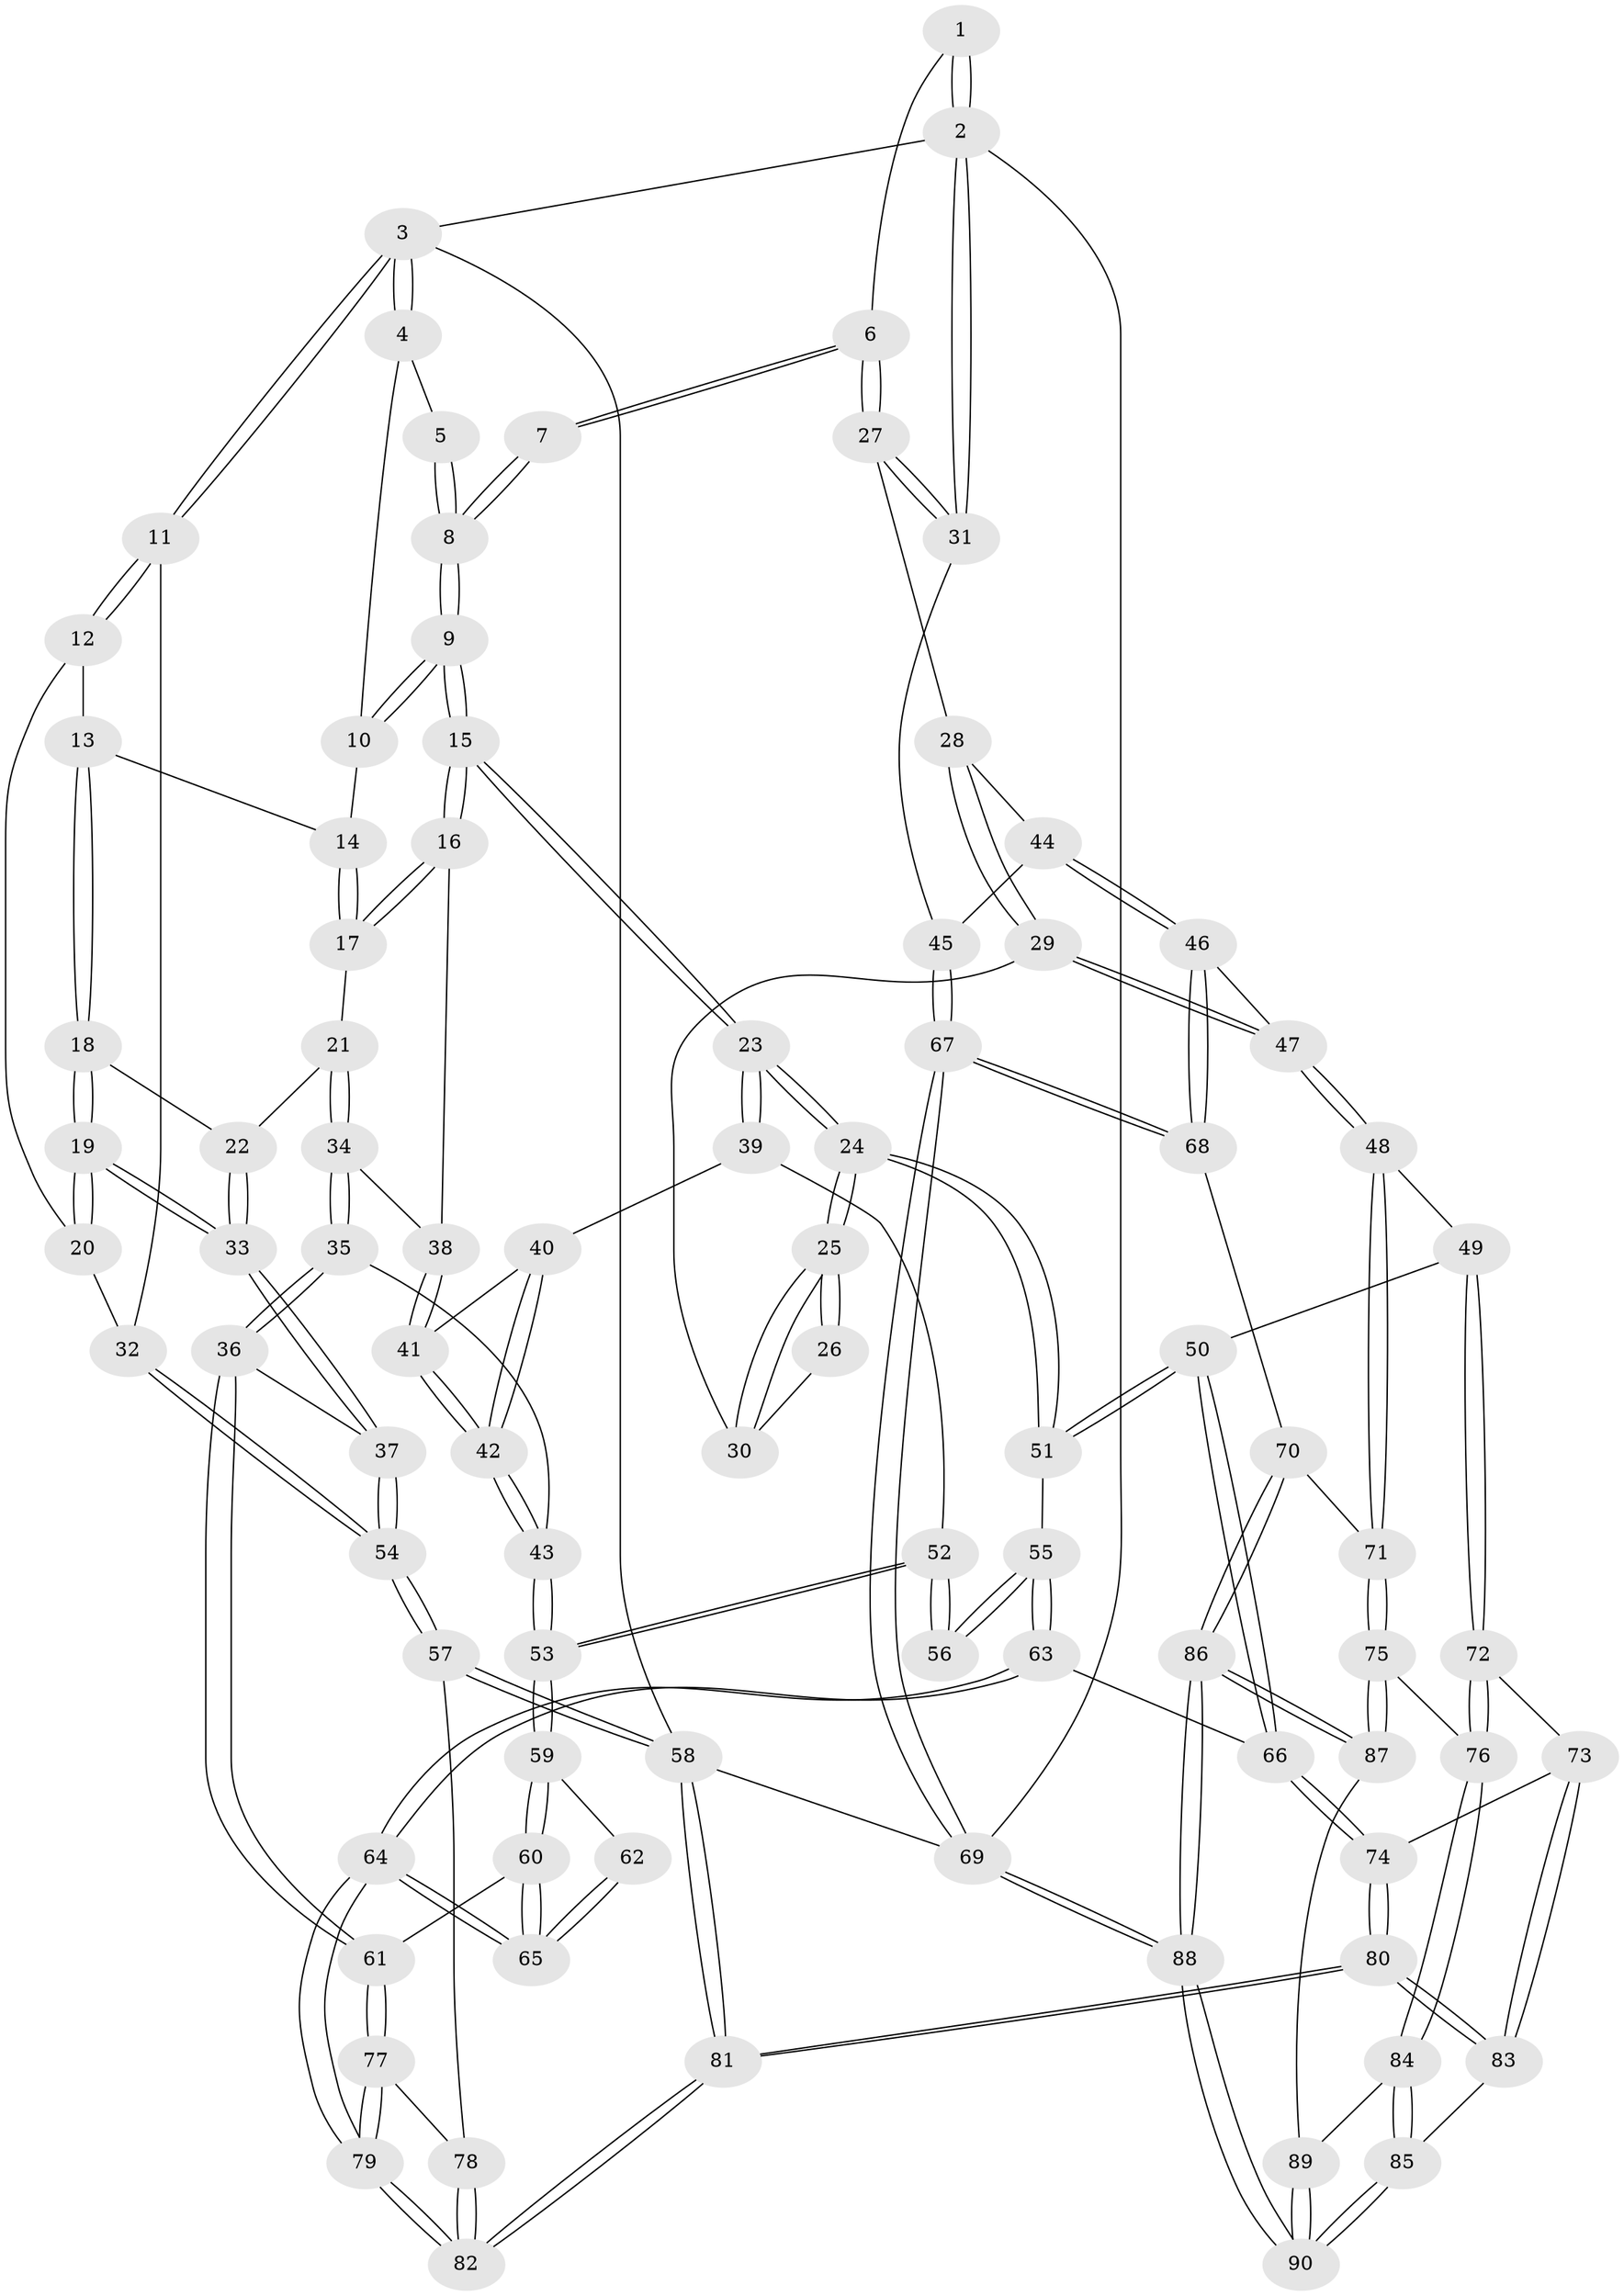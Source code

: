 // Generated by graph-tools (version 1.1) at 2025/17/03/09/25 04:17:19]
// undirected, 90 vertices, 222 edges
graph export_dot {
graph [start="1"]
  node [color=gray90,style=filled];
  1 [pos="+0.7837631415372928+0"];
  2 [pos="+1+0"];
  3 [pos="+0+0"];
  4 [pos="+0.3372978442996165+0"];
  5 [pos="+0.6267234622071053+0"];
  6 [pos="+0.8129225705060406+0.19118341792325974"];
  7 [pos="+0.7359884742135931+0.24532114298327018"];
  8 [pos="+0.5745905118636082+0.26926956097129456"];
  9 [pos="+0.5308819403416668+0.324103816211245"];
  10 [pos="+0.3347019096345437+0.06379851762628602"];
  11 [pos="+0+0"];
  12 [pos="+0.0710555269045013+0.19549628052329066"];
  13 [pos="+0.148724030157236+0.23991232999821566"];
  14 [pos="+0.28242912097910644+0.1859756297457952"];
  15 [pos="+0.5302002275739299+0.3276150850358365"];
  16 [pos="+0.4140044091171716+0.3309870342369296"];
  17 [pos="+0.29215907344799696+0.2343537029763012"];
  18 [pos="+0.14920466942237007+0.2855329901680218"];
  19 [pos="+0.0851109503463024+0.43002667962700614"];
  20 [pos="+0.05607041038641515+0.32302488970193877"];
  21 [pos="+0.26580229942498984+0.33637522215208754"];
  22 [pos="+0.24683483132983583+0.3384987356323865"];
  23 [pos="+0.5564597294416129+0.4117628295858164"];
  24 [pos="+0.5836356363241593+0.44152605123024047"];
  25 [pos="+0.6422748370526801+0.42824622224662307"];
  26 [pos="+0.7333069651357376+0.26911162526764004"];
  27 [pos="+0.863940655680252+0.25190182451982895"];
  28 [pos="+0.8788995754991475+0.35670839432976453"];
  29 [pos="+0.7983848543209678+0.4240014086778663"];
  30 [pos="+0.7511398852104787+0.41657821976806086"];
  31 [pos="+1+0.13767487295508388"];
  32 [pos="+0+0"];
  33 [pos="+0.0824357796893402+0.447276722427068"];
  34 [pos="+0.3004925450351358+0.3887330863667913"];
  35 [pos="+0.20404991161856698+0.5057485223582477"];
  36 [pos="+0.06860899665208177+0.5403255665479573"];
  37 [pos="+0.04979083132639504+0.5299808007648932"];
  38 [pos="+0.32018423437651344+0.391968649918786"];
  39 [pos="+0.40971311571066094+0.47657275448660574"];
  40 [pos="+0.3641439302027633+0.4539962669114046"];
  41 [pos="+0.33561027873268934+0.41426633848937705"];
  42 [pos="+0.2845533065459807+0.5191198716668101"];
  43 [pos="+0.27773055384229495+0.5248856268210688"];
  44 [pos="+0.9853916091003673+0.40739137027124983"];
  45 [pos="+1+0.4155902969883794"];
  46 [pos="+0.8725824056500735+0.5990750423728756"];
  47 [pos="+0.8346733654409966+0.587782059511698"];
  48 [pos="+0.7527090809335533+0.6224117031414608"];
  49 [pos="+0.6894625402840578+0.626807364396835"];
  50 [pos="+0.6454936141498667+0.5945937462408323"];
  51 [pos="+0.5911454488298791+0.5221469246962619"];
  52 [pos="+0.39485782650981405+0.521826443782836"];
  53 [pos="+0.3424928323947418+0.5723270510953287"];
  54 [pos="+0+0.5367116182276674"];
  55 [pos="+0.5131577797785233+0.5817180200289409"];
  56 [pos="+0.45547969137331834+0.5799279391432866"];
  57 [pos="+0+0.9023188905541665"];
  58 [pos="+0+1"];
  59 [pos="+0.34682983083127567+0.6005882472667681"];
  60 [pos="+0.3423190259426609+0.6405180071107796"];
  61 [pos="+0.1421473266211653+0.6566936766858111"];
  62 [pos="+0.44293065468010945+0.588322610418011"];
  63 [pos="+0.45992872157420894+0.7273101439136539"];
  64 [pos="+0.40505913676711974+0.746528309301598"];
  65 [pos="+0.389066987621184+0.7120092666755796"];
  66 [pos="+0.515001685780237+0.7360739177984162"];
  67 [pos="+1+0.6941901023749688"];
  68 [pos="+1+0.7041149914911928"];
  69 [pos="+1+1"];
  70 [pos="+0.9093095623547672+0.7969344454797964"];
  71 [pos="+0.8137145290220816+0.8100876607849614"];
  72 [pos="+0.658776232541923+0.7863541067573394"];
  73 [pos="+0.6500743372120434+0.7897761346810157"];
  74 [pos="+0.5874109893473693+0.7862509889377296"];
  75 [pos="+0.7626982539064465+0.8397753611790298"];
  76 [pos="+0.7547120394892703+0.839673433723297"];
  77 [pos="+0.15146750242011164+0.7003277523436656"];
  78 [pos="+0.011053019372363136+0.8751204232196333"];
  79 [pos="+0.32331852654170246+0.8995037506493588"];
  80 [pos="+0.36970695814370147+1"];
  81 [pos="+0.3534059296544151+1"];
  82 [pos="+0.32773663987941226+1"];
  83 [pos="+0.5502688232363603+1"];
  84 [pos="+0.6199161119922668+1"];
  85 [pos="+0.5523633885503101+1"];
  86 [pos="+0.928028727951108+1"];
  87 [pos="+0.8046545711182084+0.9388246553322224"];
  88 [pos="+1+1"];
  89 [pos="+0.7762032783257587+0.9638393707637022"];
  90 [pos="+0.9208719590199844+1"];
  1 -- 2;
  1 -- 2;
  1 -- 6;
  2 -- 3;
  2 -- 31;
  2 -- 31;
  2 -- 69;
  3 -- 4;
  3 -- 4;
  3 -- 11;
  3 -- 11;
  3 -- 58;
  4 -- 5;
  4 -- 10;
  5 -- 8;
  5 -- 8;
  6 -- 7;
  6 -- 7;
  6 -- 27;
  6 -- 27;
  7 -- 8;
  7 -- 8;
  8 -- 9;
  8 -- 9;
  9 -- 10;
  9 -- 10;
  9 -- 15;
  9 -- 15;
  10 -- 14;
  11 -- 12;
  11 -- 12;
  11 -- 32;
  12 -- 13;
  12 -- 20;
  13 -- 14;
  13 -- 18;
  13 -- 18;
  14 -- 17;
  14 -- 17;
  15 -- 16;
  15 -- 16;
  15 -- 23;
  15 -- 23;
  16 -- 17;
  16 -- 17;
  16 -- 38;
  17 -- 21;
  18 -- 19;
  18 -- 19;
  18 -- 22;
  19 -- 20;
  19 -- 20;
  19 -- 33;
  19 -- 33;
  20 -- 32;
  21 -- 22;
  21 -- 34;
  21 -- 34;
  22 -- 33;
  22 -- 33;
  23 -- 24;
  23 -- 24;
  23 -- 39;
  23 -- 39;
  24 -- 25;
  24 -- 25;
  24 -- 51;
  24 -- 51;
  25 -- 26;
  25 -- 26;
  25 -- 30;
  25 -- 30;
  26 -- 30;
  27 -- 28;
  27 -- 31;
  27 -- 31;
  28 -- 29;
  28 -- 29;
  28 -- 44;
  29 -- 30;
  29 -- 47;
  29 -- 47;
  31 -- 45;
  32 -- 54;
  32 -- 54;
  33 -- 37;
  33 -- 37;
  34 -- 35;
  34 -- 35;
  34 -- 38;
  35 -- 36;
  35 -- 36;
  35 -- 43;
  36 -- 37;
  36 -- 61;
  36 -- 61;
  37 -- 54;
  37 -- 54;
  38 -- 41;
  38 -- 41;
  39 -- 40;
  39 -- 52;
  40 -- 41;
  40 -- 42;
  40 -- 42;
  41 -- 42;
  41 -- 42;
  42 -- 43;
  42 -- 43;
  43 -- 53;
  43 -- 53;
  44 -- 45;
  44 -- 46;
  44 -- 46;
  45 -- 67;
  45 -- 67;
  46 -- 47;
  46 -- 68;
  46 -- 68;
  47 -- 48;
  47 -- 48;
  48 -- 49;
  48 -- 71;
  48 -- 71;
  49 -- 50;
  49 -- 72;
  49 -- 72;
  50 -- 51;
  50 -- 51;
  50 -- 66;
  50 -- 66;
  51 -- 55;
  52 -- 53;
  52 -- 53;
  52 -- 56;
  52 -- 56;
  53 -- 59;
  53 -- 59;
  54 -- 57;
  54 -- 57;
  55 -- 56;
  55 -- 56;
  55 -- 63;
  55 -- 63;
  57 -- 58;
  57 -- 58;
  57 -- 78;
  58 -- 81;
  58 -- 81;
  58 -- 69;
  59 -- 60;
  59 -- 60;
  59 -- 62;
  60 -- 61;
  60 -- 65;
  60 -- 65;
  61 -- 77;
  61 -- 77;
  62 -- 65;
  62 -- 65;
  63 -- 64;
  63 -- 64;
  63 -- 66;
  64 -- 65;
  64 -- 65;
  64 -- 79;
  64 -- 79;
  66 -- 74;
  66 -- 74;
  67 -- 68;
  67 -- 68;
  67 -- 69;
  67 -- 69;
  68 -- 70;
  69 -- 88;
  69 -- 88;
  70 -- 71;
  70 -- 86;
  70 -- 86;
  71 -- 75;
  71 -- 75;
  72 -- 73;
  72 -- 76;
  72 -- 76;
  73 -- 74;
  73 -- 83;
  73 -- 83;
  74 -- 80;
  74 -- 80;
  75 -- 76;
  75 -- 87;
  75 -- 87;
  76 -- 84;
  76 -- 84;
  77 -- 78;
  77 -- 79;
  77 -- 79;
  78 -- 82;
  78 -- 82;
  79 -- 82;
  79 -- 82;
  80 -- 81;
  80 -- 81;
  80 -- 83;
  80 -- 83;
  81 -- 82;
  81 -- 82;
  83 -- 85;
  84 -- 85;
  84 -- 85;
  84 -- 89;
  85 -- 90;
  85 -- 90;
  86 -- 87;
  86 -- 87;
  86 -- 88;
  86 -- 88;
  87 -- 89;
  88 -- 90;
  88 -- 90;
  89 -- 90;
  89 -- 90;
}
